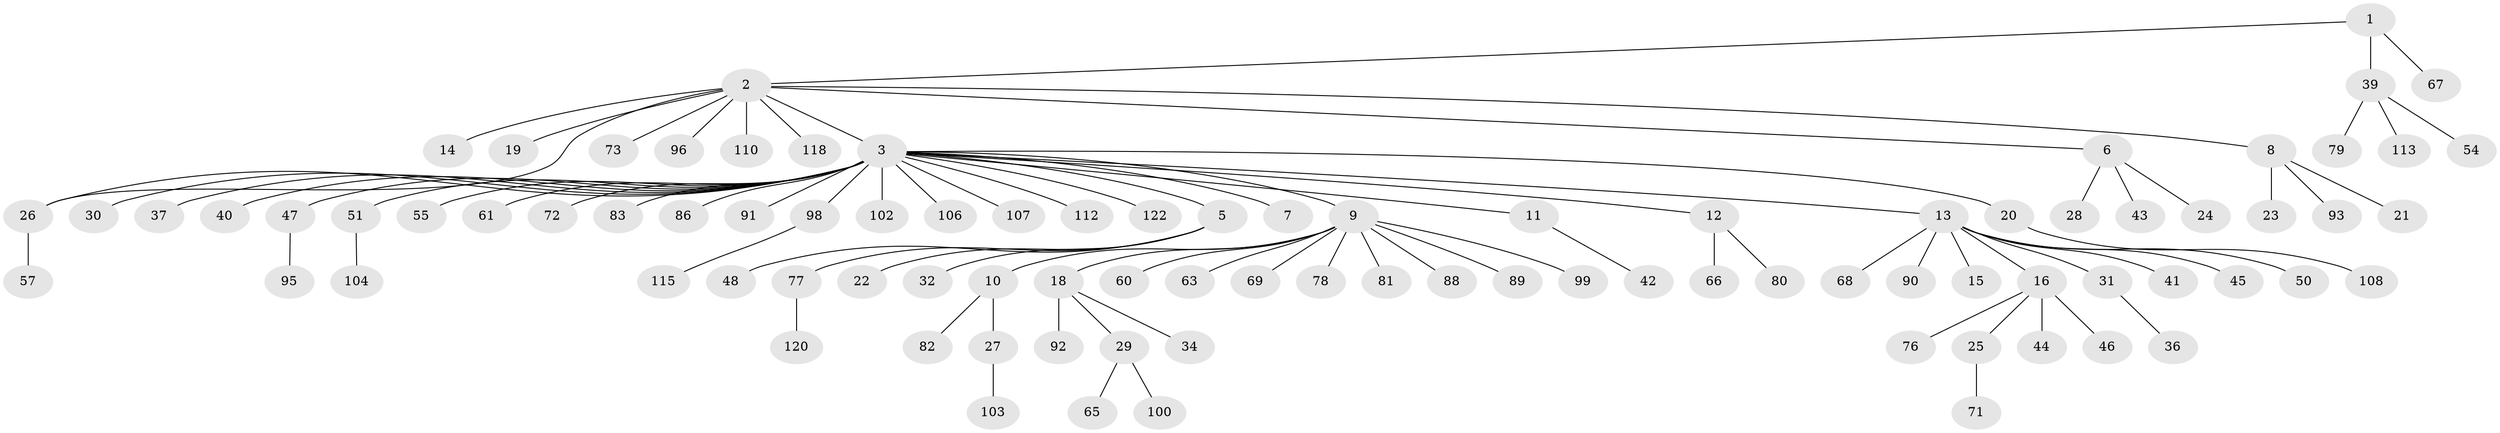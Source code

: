 // original degree distribution, {4: 0.03278688524590164, 12: 0.01639344262295082, 16: 0.00819672131147541, 6: 0.01639344262295082, 5: 0.02459016393442623, 1: 0.6557377049180327, 10: 0.01639344262295082, 3: 0.040983606557377046, 2: 0.1885245901639344}
// Generated by graph-tools (version 1.1) at 2025/41/03/06/25 10:41:47]
// undirected, 92 vertices, 92 edges
graph export_dot {
graph [start="1"]
  node [color=gray90,style=filled];
  1 [super="+74"];
  2 [super="+121"];
  3 [super="+4"];
  5 [super="+53"];
  6 [super="+64"];
  7;
  8 [super="+38"];
  9 [super="+75"];
  10;
  11;
  12 [super="+111"];
  13 [super="+49"];
  14 [super="+17"];
  15;
  16 [super="+35"];
  18 [super="+70"];
  19;
  20 [super="+58"];
  21;
  22 [super="+94"];
  23;
  24;
  25;
  26 [super="+85"];
  27 [super="+33"];
  28;
  29 [super="+62"];
  30 [super="+56"];
  31 [super="+105"];
  32;
  34;
  36;
  37;
  39 [super="+52"];
  40;
  41;
  42 [super="+97"];
  43 [super="+101"];
  44;
  45 [super="+59"];
  46;
  47;
  48 [super="+117"];
  50;
  51;
  54;
  55;
  57 [super="+87"];
  60;
  61;
  63;
  65;
  66;
  67;
  68;
  69;
  71;
  72 [super="+114"];
  73 [super="+119"];
  76 [super="+84"];
  77 [super="+116"];
  78;
  79;
  80;
  81;
  82;
  83;
  86;
  88;
  89;
  90;
  91;
  92;
  93;
  95;
  96;
  98 [super="+109"];
  99;
  100;
  102;
  103;
  104;
  106;
  107;
  108;
  110;
  112;
  113;
  115;
  118;
  120;
  122;
  1 -- 2;
  1 -- 39;
  1 -- 67;
  2 -- 3;
  2 -- 6;
  2 -- 8;
  2 -- 14;
  2 -- 19;
  2 -- 26;
  2 -- 73;
  2 -- 96;
  2 -- 110;
  2 -- 118;
  3 -- 11;
  3 -- 20;
  3 -- 30;
  3 -- 40;
  3 -- 47;
  3 -- 51;
  3 -- 61;
  3 -- 72;
  3 -- 83;
  3 -- 86;
  3 -- 98;
  3 -- 102;
  3 -- 107;
  3 -- 112;
  3 -- 26;
  3 -- 5;
  3 -- 37;
  3 -- 7;
  3 -- 9;
  3 -- 106;
  3 -- 12;
  3 -- 13;
  3 -- 55;
  3 -- 122;
  3 -- 91;
  5 -- 22;
  5 -- 32;
  5 -- 48;
  5 -- 77;
  6 -- 24;
  6 -- 28;
  6 -- 43;
  8 -- 21;
  8 -- 23;
  8 -- 93;
  9 -- 10;
  9 -- 18;
  9 -- 60;
  9 -- 63;
  9 -- 69;
  9 -- 78;
  9 -- 81;
  9 -- 88;
  9 -- 89;
  9 -- 99;
  10 -- 27;
  10 -- 82;
  11 -- 42;
  12 -- 66;
  12 -- 80;
  13 -- 15;
  13 -- 16;
  13 -- 31;
  13 -- 41;
  13 -- 45;
  13 -- 50;
  13 -- 68;
  13 -- 90;
  16 -- 25;
  16 -- 44;
  16 -- 46;
  16 -- 76;
  18 -- 29;
  18 -- 34;
  18 -- 92;
  20 -- 108;
  25 -- 71;
  26 -- 57;
  27 -- 103;
  29 -- 65;
  29 -- 100;
  31 -- 36;
  39 -- 54;
  39 -- 79;
  39 -- 113;
  47 -- 95;
  51 -- 104;
  77 -- 120;
  98 -- 115;
}
